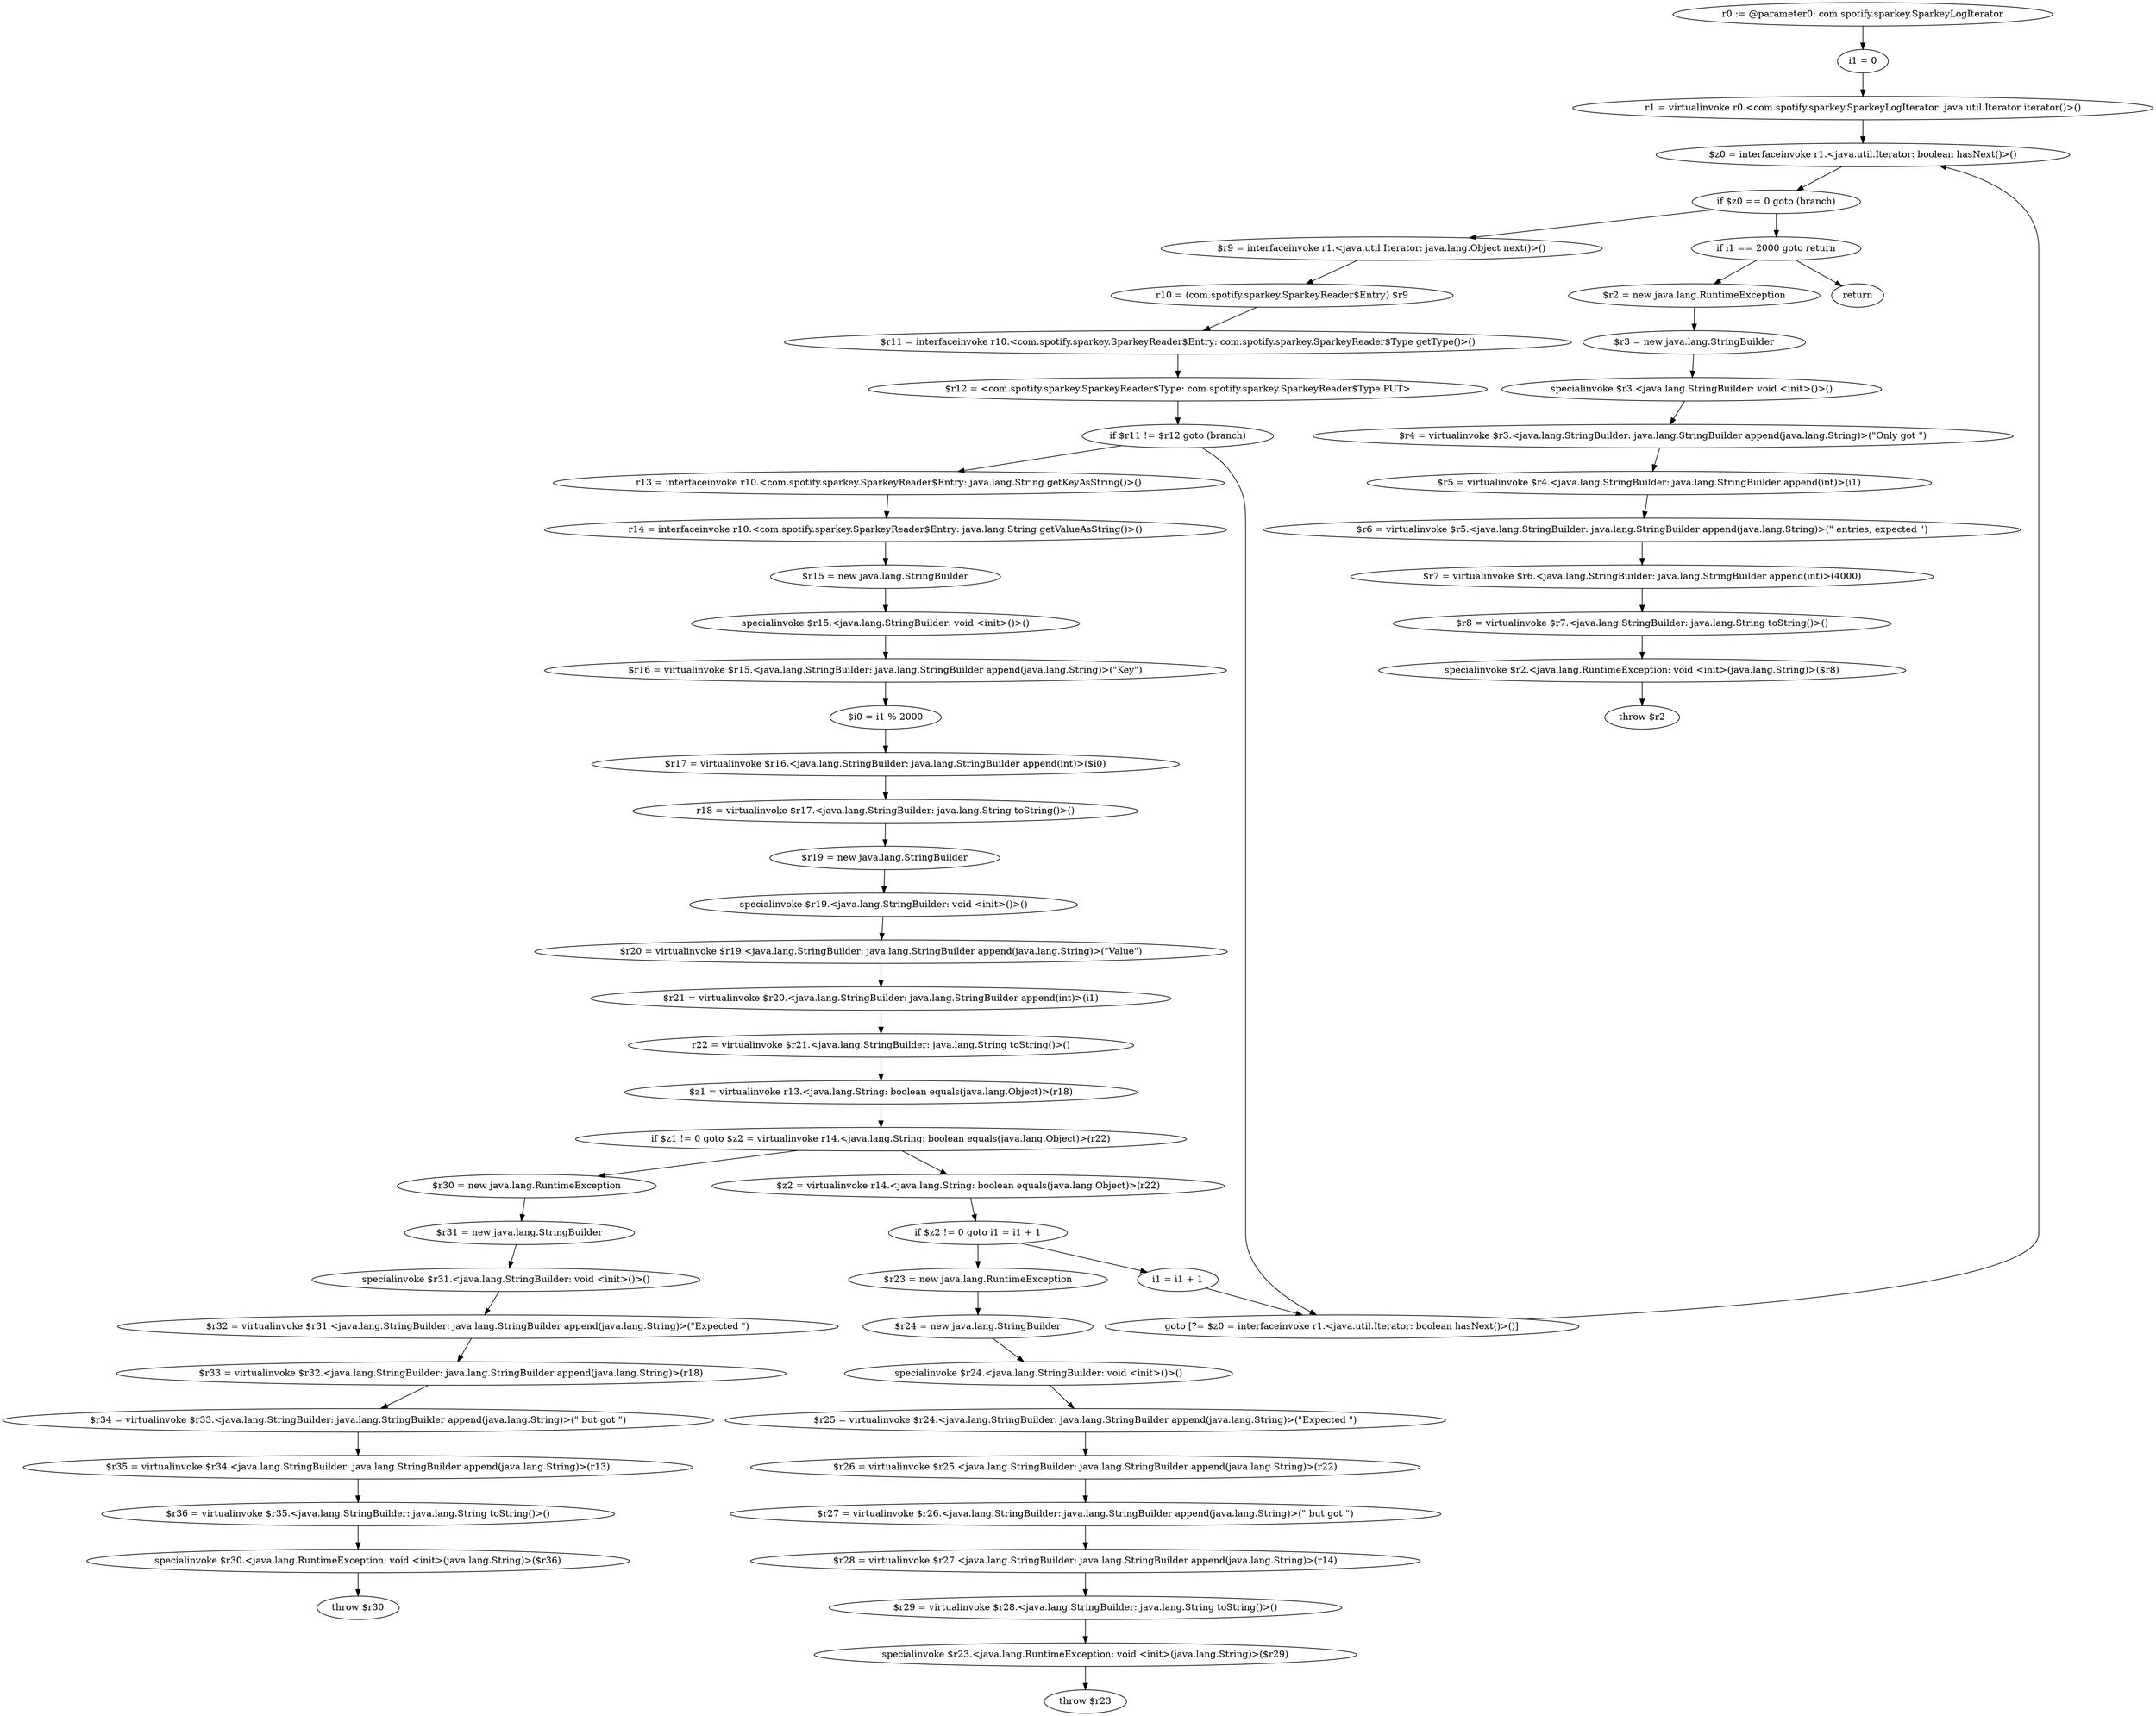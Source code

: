 digraph "unitGraph" {
    "r0 := @parameter0: com.spotify.sparkey.SparkeyLogIterator"
    "i1 = 0"
    "r1 = virtualinvoke r0.<com.spotify.sparkey.SparkeyLogIterator: java.util.Iterator iterator()>()"
    "$z0 = interfaceinvoke r1.<java.util.Iterator: boolean hasNext()>()"
    "if $z0 == 0 goto (branch)"
    "$r9 = interfaceinvoke r1.<java.util.Iterator: java.lang.Object next()>()"
    "r10 = (com.spotify.sparkey.SparkeyReader$Entry) $r9"
    "$r11 = interfaceinvoke r10.<com.spotify.sparkey.SparkeyReader$Entry: com.spotify.sparkey.SparkeyReader$Type getType()>()"
    "$r12 = <com.spotify.sparkey.SparkeyReader$Type: com.spotify.sparkey.SparkeyReader$Type PUT>"
    "if $r11 != $r12 goto (branch)"
    "r13 = interfaceinvoke r10.<com.spotify.sparkey.SparkeyReader$Entry: java.lang.String getKeyAsString()>()"
    "r14 = interfaceinvoke r10.<com.spotify.sparkey.SparkeyReader$Entry: java.lang.String getValueAsString()>()"
    "$r15 = new java.lang.StringBuilder"
    "specialinvoke $r15.<java.lang.StringBuilder: void <init>()>()"
    "$r16 = virtualinvoke $r15.<java.lang.StringBuilder: java.lang.StringBuilder append(java.lang.String)>(\"Key\")"
    "$i0 = i1 % 2000"
    "$r17 = virtualinvoke $r16.<java.lang.StringBuilder: java.lang.StringBuilder append(int)>($i0)"
    "r18 = virtualinvoke $r17.<java.lang.StringBuilder: java.lang.String toString()>()"
    "$r19 = new java.lang.StringBuilder"
    "specialinvoke $r19.<java.lang.StringBuilder: void <init>()>()"
    "$r20 = virtualinvoke $r19.<java.lang.StringBuilder: java.lang.StringBuilder append(java.lang.String)>(\"Value\")"
    "$r21 = virtualinvoke $r20.<java.lang.StringBuilder: java.lang.StringBuilder append(int)>(i1)"
    "r22 = virtualinvoke $r21.<java.lang.StringBuilder: java.lang.String toString()>()"
    "$z1 = virtualinvoke r13.<java.lang.String: boolean equals(java.lang.Object)>(r18)"
    "if $z1 != 0 goto $z2 = virtualinvoke r14.<java.lang.String: boolean equals(java.lang.Object)>(r22)"
    "$r30 = new java.lang.RuntimeException"
    "$r31 = new java.lang.StringBuilder"
    "specialinvoke $r31.<java.lang.StringBuilder: void <init>()>()"
    "$r32 = virtualinvoke $r31.<java.lang.StringBuilder: java.lang.StringBuilder append(java.lang.String)>(\"Expected \")"
    "$r33 = virtualinvoke $r32.<java.lang.StringBuilder: java.lang.StringBuilder append(java.lang.String)>(r18)"
    "$r34 = virtualinvoke $r33.<java.lang.StringBuilder: java.lang.StringBuilder append(java.lang.String)>(\" but got \")"
    "$r35 = virtualinvoke $r34.<java.lang.StringBuilder: java.lang.StringBuilder append(java.lang.String)>(r13)"
    "$r36 = virtualinvoke $r35.<java.lang.StringBuilder: java.lang.String toString()>()"
    "specialinvoke $r30.<java.lang.RuntimeException: void <init>(java.lang.String)>($r36)"
    "throw $r30"
    "$z2 = virtualinvoke r14.<java.lang.String: boolean equals(java.lang.Object)>(r22)"
    "if $z2 != 0 goto i1 = i1 + 1"
    "$r23 = new java.lang.RuntimeException"
    "$r24 = new java.lang.StringBuilder"
    "specialinvoke $r24.<java.lang.StringBuilder: void <init>()>()"
    "$r25 = virtualinvoke $r24.<java.lang.StringBuilder: java.lang.StringBuilder append(java.lang.String)>(\"Expected \")"
    "$r26 = virtualinvoke $r25.<java.lang.StringBuilder: java.lang.StringBuilder append(java.lang.String)>(r22)"
    "$r27 = virtualinvoke $r26.<java.lang.StringBuilder: java.lang.StringBuilder append(java.lang.String)>(\" but got \")"
    "$r28 = virtualinvoke $r27.<java.lang.StringBuilder: java.lang.StringBuilder append(java.lang.String)>(r14)"
    "$r29 = virtualinvoke $r28.<java.lang.StringBuilder: java.lang.String toString()>()"
    "specialinvoke $r23.<java.lang.RuntimeException: void <init>(java.lang.String)>($r29)"
    "throw $r23"
    "i1 = i1 + 1"
    "goto [?= $z0 = interfaceinvoke r1.<java.util.Iterator: boolean hasNext()>()]"
    "if i1 == 2000 goto return"
    "$r2 = new java.lang.RuntimeException"
    "$r3 = new java.lang.StringBuilder"
    "specialinvoke $r3.<java.lang.StringBuilder: void <init>()>()"
    "$r4 = virtualinvoke $r3.<java.lang.StringBuilder: java.lang.StringBuilder append(java.lang.String)>(\"Only got \")"
    "$r5 = virtualinvoke $r4.<java.lang.StringBuilder: java.lang.StringBuilder append(int)>(i1)"
    "$r6 = virtualinvoke $r5.<java.lang.StringBuilder: java.lang.StringBuilder append(java.lang.String)>(\" entries, expected \")"
    "$r7 = virtualinvoke $r6.<java.lang.StringBuilder: java.lang.StringBuilder append(int)>(4000)"
    "$r8 = virtualinvoke $r7.<java.lang.StringBuilder: java.lang.String toString()>()"
    "specialinvoke $r2.<java.lang.RuntimeException: void <init>(java.lang.String)>($r8)"
    "throw $r2"
    "return"
    "r0 := @parameter0: com.spotify.sparkey.SparkeyLogIterator"->"i1 = 0";
    "i1 = 0"->"r1 = virtualinvoke r0.<com.spotify.sparkey.SparkeyLogIterator: java.util.Iterator iterator()>()";
    "r1 = virtualinvoke r0.<com.spotify.sparkey.SparkeyLogIterator: java.util.Iterator iterator()>()"->"$z0 = interfaceinvoke r1.<java.util.Iterator: boolean hasNext()>()";
    "$z0 = interfaceinvoke r1.<java.util.Iterator: boolean hasNext()>()"->"if $z0 == 0 goto (branch)";
    "if $z0 == 0 goto (branch)"->"$r9 = interfaceinvoke r1.<java.util.Iterator: java.lang.Object next()>()";
    "if $z0 == 0 goto (branch)"->"if i1 == 2000 goto return";
    "$r9 = interfaceinvoke r1.<java.util.Iterator: java.lang.Object next()>()"->"r10 = (com.spotify.sparkey.SparkeyReader$Entry) $r9";
    "r10 = (com.spotify.sparkey.SparkeyReader$Entry) $r9"->"$r11 = interfaceinvoke r10.<com.spotify.sparkey.SparkeyReader$Entry: com.spotify.sparkey.SparkeyReader$Type getType()>()";
    "$r11 = interfaceinvoke r10.<com.spotify.sparkey.SparkeyReader$Entry: com.spotify.sparkey.SparkeyReader$Type getType()>()"->"$r12 = <com.spotify.sparkey.SparkeyReader$Type: com.spotify.sparkey.SparkeyReader$Type PUT>";
    "$r12 = <com.spotify.sparkey.SparkeyReader$Type: com.spotify.sparkey.SparkeyReader$Type PUT>"->"if $r11 != $r12 goto (branch)";
    "if $r11 != $r12 goto (branch)"->"r13 = interfaceinvoke r10.<com.spotify.sparkey.SparkeyReader$Entry: java.lang.String getKeyAsString()>()";
    "if $r11 != $r12 goto (branch)"->"goto [?= $z0 = interfaceinvoke r1.<java.util.Iterator: boolean hasNext()>()]";
    "r13 = interfaceinvoke r10.<com.spotify.sparkey.SparkeyReader$Entry: java.lang.String getKeyAsString()>()"->"r14 = interfaceinvoke r10.<com.spotify.sparkey.SparkeyReader$Entry: java.lang.String getValueAsString()>()";
    "r14 = interfaceinvoke r10.<com.spotify.sparkey.SparkeyReader$Entry: java.lang.String getValueAsString()>()"->"$r15 = new java.lang.StringBuilder";
    "$r15 = new java.lang.StringBuilder"->"specialinvoke $r15.<java.lang.StringBuilder: void <init>()>()";
    "specialinvoke $r15.<java.lang.StringBuilder: void <init>()>()"->"$r16 = virtualinvoke $r15.<java.lang.StringBuilder: java.lang.StringBuilder append(java.lang.String)>(\"Key\")";
    "$r16 = virtualinvoke $r15.<java.lang.StringBuilder: java.lang.StringBuilder append(java.lang.String)>(\"Key\")"->"$i0 = i1 % 2000";
    "$i0 = i1 % 2000"->"$r17 = virtualinvoke $r16.<java.lang.StringBuilder: java.lang.StringBuilder append(int)>($i0)";
    "$r17 = virtualinvoke $r16.<java.lang.StringBuilder: java.lang.StringBuilder append(int)>($i0)"->"r18 = virtualinvoke $r17.<java.lang.StringBuilder: java.lang.String toString()>()";
    "r18 = virtualinvoke $r17.<java.lang.StringBuilder: java.lang.String toString()>()"->"$r19 = new java.lang.StringBuilder";
    "$r19 = new java.lang.StringBuilder"->"specialinvoke $r19.<java.lang.StringBuilder: void <init>()>()";
    "specialinvoke $r19.<java.lang.StringBuilder: void <init>()>()"->"$r20 = virtualinvoke $r19.<java.lang.StringBuilder: java.lang.StringBuilder append(java.lang.String)>(\"Value\")";
    "$r20 = virtualinvoke $r19.<java.lang.StringBuilder: java.lang.StringBuilder append(java.lang.String)>(\"Value\")"->"$r21 = virtualinvoke $r20.<java.lang.StringBuilder: java.lang.StringBuilder append(int)>(i1)";
    "$r21 = virtualinvoke $r20.<java.lang.StringBuilder: java.lang.StringBuilder append(int)>(i1)"->"r22 = virtualinvoke $r21.<java.lang.StringBuilder: java.lang.String toString()>()";
    "r22 = virtualinvoke $r21.<java.lang.StringBuilder: java.lang.String toString()>()"->"$z1 = virtualinvoke r13.<java.lang.String: boolean equals(java.lang.Object)>(r18)";
    "$z1 = virtualinvoke r13.<java.lang.String: boolean equals(java.lang.Object)>(r18)"->"if $z1 != 0 goto $z2 = virtualinvoke r14.<java.lang.String: boolean equals(java.lang.Object)>(r22)";
    "if $z1 != 0 goto $z2 = virtualinvoke r14.<java.lang.String: boolean equals(java.lang.Object)>(r22)"->"$r30 = new java.lang.RuntimeException";
    "if $z1 != 0 goto $z2 = virtualinvoke r14.<java.lang.String: boolean equals(java.lang.Object)>(r22)"->"$z2 = virtualinvoke r14.<java.lang.String: boolean equals(java.lang.Object)>(r22)";
    "$r30 = new java.lang.RuntimeException"->"$r31 = new java.lang.StringBuilder";
    "$r31 = new java.lang.StringBuilder"->"specialinvoke $r31.<java.lang.StringBuilder: void <init>()>()";
    "specialinvoke $r31.<java.lang.StringBuilder: void <init>()>()"->"$r32 = virtualinvoke $r31.<java.lang.StringBuilder: java.lang.StringBuilder append(java.lang.String)>(\"Expected \")";
    "$r32 = virtualinvoke $r31.<java.lang.StringBuilder: java.lang.StringBuilder append(java.lang.String)>(\"Expected \")"->"$r33 = virtualinvoke $r32.<java.lang.StringBuilder: java.lang.StringBuilder append(java.lang.String)>(r18)";
    "$r33 = virtualinvoke $r32.<java.lang.StringBuilder: java.lang.StringBuilder append(java.lang.String)>(r18)"->"$r34 = virtualinvoke $r33.<java.lang.StringBuilder: java.lang.StringBuilder append(java.lang.String)>(\" but got \")";
    "$r34 = virtualinvoke $r33.<java.lang.StringBuilder: java.lang.StringBuilder append(java.lang.String)>(\" but got \")"->"$r35 = virtualinvoke $r34.<java.lang.StringBuilder: java.lang.StringBuilder append(java.lang.String)>(r13)";
    "$r35 = virtualinvoke $r34.<java.lang.StringBuilder: java.lang.StringBuilder append(java.lang.String)>(r13)"->"$r36 = virtualinvoke $r35.<java.lang.StringBuilder: java.lang.String toString()>()";
    "$r36 = virtualinvoke $r35.<java.lang.StringBuilder: java.lang.String toString()>()"->"specialinvoke $r30.<java.lang.RuntimeException: void <init>(java.lang.String)>($r36)";
    "specialinvoke $r30.<java.lang.RuntimeException: void <init>(java.lang.String)>($r36)"->"throw $r30";
    "$z2 = virtualinvoke r14.<java.lang.String: boolean equals(java.lang.Object)>(r22)"->"if $z2 != 0 goto i1 = i1 + 1";
    "if $z2 != 0 goto i1 = i1 + 1"->"$r23 = new java.lang.RuntimeException";
    "if $z2 != 0 goto i1 = i1 + 1"->"i1 = i1 + 1";
    "$r23 = new java.lang.RuntimeException"->"$r24 = new java.lang.StringBuilder";
    "$r24 = new java.lang.StringBuilder"->"specialinvoke $r24.<java.lang.StringBuilder: void <init>()>()";
    "specialinvoke $r24.<java.lang.StringBuilder: void <init>()>()"->"$r25 = virtualinvoke $r24.<java.lang.StringBuilder: java.lang.StringBuilder append(java.lang.String)>(\"Expected \")";
    "$r25 = virtualinvoke $r24.<java.lang.StringBuilder: java.lang.StringBuilder append(java.lang.String)>(\"Expected \")"->"$r26 = virtualinvoke $r25.<java.lang.StringBuilder: java.lang.StringBuilder append(java.lang.String)>(r22)";
    "$r26 = virtualinvoke $r25.<java.lang.StringBuilder: java.lang.StringBuilder append(java.lang.String)>(r22)"->"$r27 = virtualinvoke $r26.<java.lang.StringBuilder: java.lang.StringBuilder append(java.lang.String)>(\" but got \")";
    "$r27 = virtualinvoke $r26.<java.lang.StringBuilder: java.lang.StringBuilder append(java.lang.String)>(\" but got \")"->"$r28 = virtualinvoke $r27.<java.lang.StringBuilder: java.lang.StringBuilder append(java.lang.String)>(r14)";
    "$r28 = virtualinvoke $r27.<java.lang.StringBuilder: java.lang.StringBuilder append(java.lang.String)>(r14)"->"$r29 = virtualinvoke $r28.<java.lang.StringBuilder: java.lang.String toString()>()";
    "$r29 = virtualinvoke $r28.<java.lang.StringBuilder: java.lang.String toString()>()"->"specialinvoke $r23.<java.lang.RuntimeException: void <init>(java.lang.String)>($r29)";
    "specialinvoke $r23.<java.lang.RuntimeException: void <init>(java.lang.String)>($r29)"->"throw $r23";
    "i1 = i1 + 1"->"goto [?= $z0 = interfaceinvoke r1.<java.util.Iterator: boolean hasNext()>()]";
    "goto [?= $z0 = interfaceinvoke r1.<java.util.Iterator: boolean hasNext()>()]"->"$z0 = interfaceinvoke r1.<java.util.Iterator: boolean hasNext()>()";
    "if i1 == 2000 goto return"->"$r2 = new java.lang.RuntimeException";
    "if i1 == 2000 goto return"->"return";
    "$r2 = new java.lang.RuntimeException"->"$r3 = new java.lang.StringBuilder";
    "$r3 = new java.lang.StringBuilder"->"specialinvoke $r3.<java.lang.StringBuilder: void <init>()>()";
    "specialinvoke $r3.<java.lang.StringBuilder: void <init>()>()"->"$r4 = virtualinvoke $r3.<java.lang.StringBuilder: java.lang.StringBuilder append(java.lang.String)>(\"Only got \")";
    "$r4 = virtualinvoke $r3.<java.lang.StringBuilder: java.lang.StringBuilder append(java.lang.String)>(\"Only got \")"->"$r5 = virtualinvoke $r4.<java.lang.StringBuilder: java.lang.StringBuilder append(int)>(i1)";
    "$r5 = virtualinvoke $r4.<java.lang.StringBuilder: java.lang.StringBuilder append(int)>(i1)"->"$r6 = virtualinvoke $r5.<java.lang.StringBuilder: java.lang.StringBuilder append(java.lang.String)>(\" entries, expected \")";
    "$r6 = virtualinvoke $r5.<java.lang.StringBuilder: java.lang.StringBuilder append(java.lang.String)>(\" entries, expected \")"->"$r7 = virtualinvoke $r6.<java.lang.StringBuilder: java.lang.StringBuilder append(int)>(4000)";
    "$r7 = virtualinvoke $r6.<java.lang.StringBuilder: java.lang.StringBuilder append(int)>(4000)"->"$r8 = virtualinvoke $r7.<java.lang.StringBuilder: java.lang.String toString()>()";
    "$r8 = virtualinvoke $r7.<java.lang.StringBuilder: java.lang.String toString()>()"->"specialinvoke $r2.<java.lang.RuntimeException: void <init>(java.lang.String)>($r8)";
    "specialinvoke $r2.<java.lang.RuntimeException: void <init>(java.lang.String)>($r8)"->"throw $r2";
}

